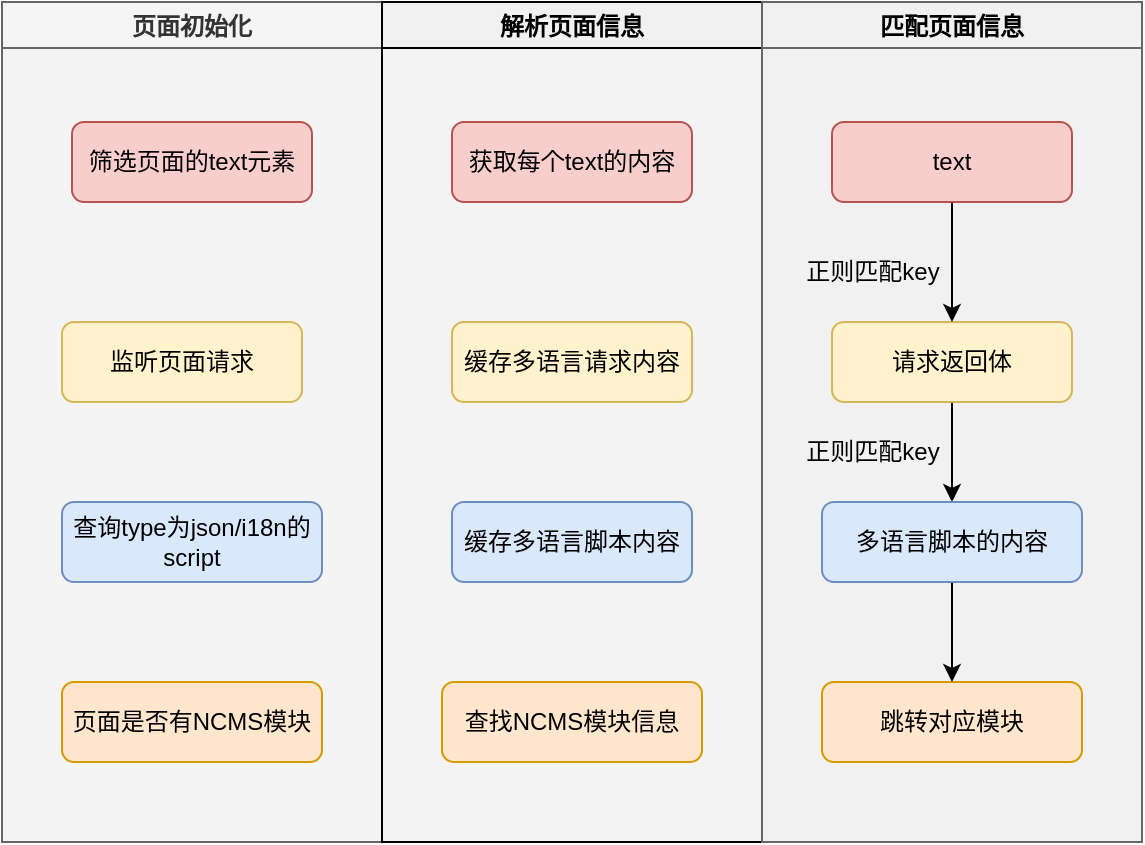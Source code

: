 <mxfile version="24.7.6">
  <diagram id="C5RBs43oDa-KdzZeNtuy" name="Page-1">
    <mxGraphModel dx="845" dy="561" grid="1" gridSize="10" guides="1" tooltips="1" connect="1" arrows="1" fold="1" page="1" pageScale="1" pageWidth="827" pageHeight="1169" math="0" shadow="0">
      <root>
        <mxCell id="WIyWlLk6GJQsqaUBKTNV-0" />
        <mxCell id="WIyWlLk6GJQsqaUBKTNV-1" parent="WIyWlLk6GJQsqaUBKTNV-0" />
        <mxCell id="dMlcZU1wggi_HhM93amd-42" value="页面初始化" style="swimlane;fillColor=#f5f5f5;swimlaneFillColor=#f4f4f4;fontColor=#333333;strokeColor=#666666;" vertex="1" parent="WIyWlLk6GJQsqaUBKTNV-1">
          <mxGeometry x="490" y="80" width="190" height="420" as="geometry" />
        </mxCell>
        <mxCell id="dMlcZU1wggi_HhM93amd-1" value="筛选页面的text元素" style="rounded=1;whiteSpace=wrap;html=1;fontSize=12;glass=0;strokeWidth=1;shadow=0;fillColor=#f8cecc;strokeColor=#b85450;" vertex="1" parent="dMlcZU1wggi_HhM93amd-42">
          <mxGeometry x="35" y="60" width="120" height="40" as="geometry" />
        </mxCell>
        <mxCell id="WIyWlLk6GJQsqaUBKTNV-3" value="监听页面请求" style="rounded=1;whiteSpace=wrap;html=1;fontSize=12;glass=0;strokeWidth=1;shadow=0;fillColor=#fff2cc;strokeColor=#d6b656;" parent="dMlcZU1wggi_HhM93amd-42" vertex="1">
          <mxGeometry x="30" y="160" width="120" height="40" as="geometry" />
        </mxCell>
        <mxCell id="dMlcZU1wggi_HhM93amd-34" value="&lt;span style=&quot;text-align: left; background-color: initial;&quot;&gt;查询type为&lt;/span&gt;&lt;span style=&quot;text-align: left; background-color: initial;&quot;&gt;json/i18n的script&lt;/span&gt;&lt;span style=&quot;text-align: left; text-wrap: nowrap; background-color: initial; color: rgba(0, 0, 0, 0); font-family: monospace; font-size: 0px;&quot;&gt;%3CmxGraphModel%3E%3Croot%3E%3CmxCell%20id%3D%220%22%2F%3E%3CmxCell%20id%3D%221%22%20parent%3D%220%22%2F%3E%3CmxCell%20id%3D%222%22%20value%3D%22%22%20style%3D%22rounded%3D0%3Bhtml%3D1%3BjettySize%3Dauto%3BorthogonalLoop%3D1%3BfontSize%3D11%3BendArrow%3Dblock%3BendFill%3D0%3BendSize%3D8%3BstrokeWidth%3D1%3Bshadow%3D0%3BlabelBackgroundColor%3Dnone%3BedgeStyle%3DorthogonalEdgeStyle%3BentryX%3D0.5%3BentryY%3D0%3BentryDx%3D0%3BentryDy%3D0%3B%22%20edge%3D%221%22%20source%3D%223%22%20target%3D%225%22%20parent%3D%221%22%3E%3CmxGeometry%20relative%3D%221%22%20as%3D%22geometry%22%3E%3CmxPoint%20x%3D%22220%22%20y%3D%22170%22%20as%3D%22targetPoint%22%2F%3E%3C%2FmxGeometry%3E%3C%2FmxCell%3E%3CmxCell%20id%3D%223%22%20value%3D%22%E7%9B%91%E5%90%AC%E9%A1%B5%E9%9D%A2%E8%AF%B7%E6%B1%82%22%20style%3D%22rounded%3D1%3BwhiteSpace%3Dwrap%3Bhtml%3D1%3BfontSize%3D12%3Bglass%3D0%3BstrokeWidth%3D1%3Bshadow%3D0%3BfillColor%3D%23d5e8d4%3BstrokeColor%3D%2382b366%3B%22%20vertex%3D%221%22%20parent%3D%221%22%3E%3CmxGeometry%20x%3D%22230%22%20y%3D%22270%22%20width%3D%22120%22%20height%3D%2240%22%20as%3D%22geometry%22%2F%3E%3C%2FmxCell%3E%3CmxCell%20id%3D%224%22%20style%3D%22edgeStyle%3DorthogonalEdgeStyle%3Brounded%3D0%3BorthogonalLoop%3D1%3BjettySize%3Dauto%3Bhtml%3D1%3BentryX%3D0.5%3BentryY%3D0%3BentryDx%3D0%3BentryDy%3D0%3B%22%20edge%3D%221%22%20source%3D%225%22%20target%3D%226%22%20parent%3D%221%22%3E%3CmxGeometry%20relative%3D%221%22%20as%3D%22geometry%22%2F%3E%3C%2FmxCell%3E%3CmxCell%20id%3D%225%22%20value%3D%22%26lt%3Bspan%20style%3D%26quot%3Btext-wrap%3A%20nowrap%3B%26quot%3B%26gt%3B%E8%8E%B7%E5%8F%96%E5%A4%9A%E8%AF%AD%E8%A8%80%E8%AF%B7%E6%B1%82%E5%86%85%E5%AE%B9%26lt%3B%2Fspan%26gt%3B%22%20style%3D%22rounded%3D1%3BwhiteSpace%3Dwrap%3Bhtml%3D1%3BfontSize%3D12%3Bglass%3D0%3BstrokeWidth%3D1%3Bshadow%3D0%3BfillColor%3D%23d5e8d4%3BstrokeColor%3D%2382b366%3B%22%20vertex%3D%221%22%20parent%3D%221%22%3E%3CmxGeometry%20x%3D%22230%22%20y%3D%22360%22%20width%3D%22120%22%20height%3D%2240%22%20as%3D%22geometry%22%2F%3E%3C%2FmxCell%3E%3CmxCell%20id%3D%226%22%20value%3D%22%E5%82%A8%E5%AD%98%E5%A4%9A%E8%AF%AD%E8%A8%80%E7%9A%84%E5%86%85%E5%AE%B9%22%20style%3D%22rounded%3D1%3BwhiteSpace%3Dwrap%3Bhtml%3D1%3BfillColor%3D%23d5e8d4%3BstrokeColor%3D%2382b366%3B%22%20vertex%3D%221%22%20parent%3D%221%22%3E%3CmxGeometry%20x%3D%22230%22%20y%3D%22440%22%20width%3D%22120%22%20height%3D%2240%22%20as%3D%22geometry%22%2F%3E%3C%2FmxCell%3E%3C%2Froot%3E%3C%2FmxGraphModel%3E&lt;/span&gt;&lt;span style=&quot;text-align: left; text-wrap: nowrap; background-color: initial; font-size: 0px;&quot;&gt;&lt;font color=&quot;rgba(0, 0, 0, 0)&quot; face=&quot;monospace&quot;&gt;json/i18n&lt;/font&gt;&lt;/span&gt;" style="rounded=1;whiteSpace=wrap;html=1;fillColor=#dae8fc;strokeColor=#6c8ebf;" vertex="1" parent="dMlcZU1wggi_HhM93amd-42">
          <mxGeometry x="30" y="250" width="130" height="40" as="geometry" />
        </mxCell>
        <mxCell id="dMlcZU1wggi_HhM93amd-43" value="&lt;div style=&quot;text-align: left;&quot;&gt;&lt;span style=&quot;background-color: initial;&quot;&gt;页面是否有NCMS模块&lt;/span&gt;&lt;/div&gt;" style="rounded=1;whiteSpace=wrap;html=1;fillColor=#ffe6cc;strokeColor=#d79b00;" vertex="1" parent="dMlcZU1wggi_HhM93amd-42">
          <mxGeometry x="30" y="340" width="130" height="40" as="geometry" />
        </mxCell>
        <mxCell id="dMlcZU1wggi_HhM93amd-44" value="解析页面信息" style="swimlane;swimlaneFillColor=#f3f3f3;fillColor=#f1f1f1;" vertex="1" parent="WIyWlLk6GJQsqaUBKTNV-1">
          <mxGeometry x="680" y="80" width="190" height="420" as="geometry" />
        </mxCell>
        <mxCell id="dMlcZU1wggi_HhM93amd-0" value="&lt;span style=&quot;text-wrap: nowrap;&quot;&gt;缓存多语言请求内容&lt;/span&gt;" style="rounded=1;whiteSpace=wrap;html=1;fontSize=12;glass=0;strokeWidth=1;shadow=0;fillColor=#fff2cc;strokeColor=#d6b656;" vertex="1" parent="dMlcZU1wggi_HhM93amd-44">
          <mxGeometry x="35" y="160" width="120" height="40" as="geometry" />
        </mxCell>
        <mxCell id="dMlcZU1wggi_HhM93amd-6" value="获取每个text的内容" style="rounded=1;whiteSpace=wrap;html=1;fontSize=12;glass=0;strokeWidth=1;shadow=0;fillColor=#f8cecc;strokeColor=#b85450;" vertex="1" parent="dMlcZU1wggi_HhM93amd-44">
          <mxGeometry x="35" y="60" width="120" height="40" as="geometry" />
        </mxCell>
        <mxCell id="dMlcZU1wggi_HhM93amd-49" value="&lt;div style=&quot;text-align: left;&quot;&gt;查找NCMS模块信息&lt;/div&gt;" style="rounded=1;whiteSpace=wrap;html=1;fillColor=#ffe6cc;strokeColor=#d79b00;" vertex="1" parent="dMlcZU1wggi_HhM93amd-44">
          <mxGeometry x="30" y="340" width="130" height="40" as="geometry" />
        </mxCell>
        <mxCell id="dMlcZU1wggi_HhM93amd-50" value="缓存多语言脚本内容" style="rounded=1;whiteSpace=wrap;html=1;fillColor=#dae8fc;strokeColor=#6c8ebf;" vertex="1" parent="dMlcZU1wggi_HhM93amd-44">
          <mxGeometry x="35" y="250" width="120" height="40" as="geometry" />
        </mxCell>
        <mxCell id="dMlcZU1wggi_HhM93amd-51" value="匹配页面信息" style="swimlane;fillColor=#f1f1f1;fontColor=default;strokeColor=#666666;swimlaneFillColor=#f1f1f1;" vertex="1" parent="WIyWlLk6GJQsqaUBKTNV-1">
          <mxGeometry x="870" y="80" width="190" height="420" as="geometry" />
        </mxCell>
        <mxCell id="dMlcZU1wggi_HhM93amd-58" style="edgeStyle=orthogonalEdgeStyle;rounded=0;orthogonalLoop=1;jettySize=auto;html=1;" edge="1" parent="dMlcZU1wggi_HhM93amd-51" source="dMlcZU1wggi_HhM93amd-52" target="dMlcZU1wggi_HhM93amd-55">
          <mxGeometry relative="1" as="geometry" />
        </mxCell>
        <mxCell id="dMlcZU1wggi_HhM93amd-52" value="&lt;span style=&quot;text-wrap: nowrap;&quot;&gt;请求返回体&lt;/span&gt;" style="rounded=1;whiteSpace=wrap;html=1;fontSize=12;glass=0;strokeWidth=1;shadow=0;fillColor=#fff2cc;strokeColor=#d6b656;" vertex="1" parent="dMlcZU1wggi_HhM93amd-51">
          <mxGeometry x="35" y="160" width="120" height="40" as="geometry" />
        </mxCell>
        <mxCell id="dMlcZU1wggi_HhM93amd-56" style="edgeStyle=orthogonalEdgeStyle;rounded=0;orthogonalLoop=1;jettySize=auto;html=1;" edge="1" parent="dMlcZU1wggi_HhM93amd-51" source="dMlcZU1wggi_HhM93amd-53" target="dMlcZU1wggi_HhM93amd-52">
          <mxGeometry relative="1" as="geometry" />
        </mxCell>
        <mxCell id="dMlcZU1wggi_HhM93amd-53" value="text" style="rounded=1;whiteSpace=wrap;html=1;fontSize=12;glass=0;strokeWidth=1;shadow=0;fillColor=#f8cecc;strokeColor=#b85450;" vertex="1" parent="dMlcZU1wggi_HhM93amd-51">
          <mxGeometry x="35" y="60" width="120" height="40" as="geometry" />
        </mxCell>
        <mxCell id="dMlcZU1wggi_HhM93amd-54" value="&lt;div style=&quot;text-align: left;&quot;&gt;跳转对应模块&lt;/div&gt;" style="rounded=1;whiteSpace=wrap;html=1;fillColor=#ffe6cc;strokeColor=#d79b00;" vertex="1" parent="dMlcZU1wggi_HhM93amd-51">
          <mxGeometry x="30" y="340" width="130" height="40" as="geometry" />
        </mxCell>
        <mxCell id="dMlcZU1wggi_HhM93amd-66" style="edgeStyle=orthogonalEdgeStyle;rounded=0;orthogonalLoop=1;jettySize=auto;html=1;entryX=0.5;entryY=0;entryDx=0;entryDy=0;" edge="1" parent="dMlcZU1wggi_HhM93amd-51" source="dMlcZU1wggi_HhM93amd-55" target="dMlcZU1wggi_HhM93amd-54">
          <mxGeometry relative="1" as="geometry" />
        </mxCell>
        <mxCell id="dMlcZU1wggi_HhM93amd-55" value="多语言脚本的内容" style="rounded=1;whiteSpace=wrap;html=1;fillColor=#dae8fc;strokeColor=#6c8ebf;" vertex="1" parent="dMlcZU1wggi_HhM93amd-51">
          <mxGeometry x="30" y="250" width="130" height="40" as="geometry" />
        </mxCell>
        <mxCell id="dMlcZU1wggi_HhM93amd-57" value="正则匹配key" style="text;html=1;align=center;verticalAlign=middle;resizable=0;points=[];autosize=1;strokeColor=none;fillColor=none;" vertex="1" parent="dMlcZU1wggi_HhM93amd-51">
          <mxGeometry x="10" y="120" width="90" height="30" as="geometry" />
        </mxCell>
        <mxCell id="dMlcZU1wggi_HhM93amd-67" value="正则匹配key" style="text;html=1;align=center;verticalAlign=middle;resizable=0;points=[];autosize=1;strokeColor=none;fillColor=none;" vertex="1" parent="dMlcZU1wggi_HhM93amd-51">
          <mxGeometry x="10" y="210" width="90" height="30" as="geometry" />
        </mxCell>
      </root>
    </mxGraphModel>
  </diagram>
</mxfile>
